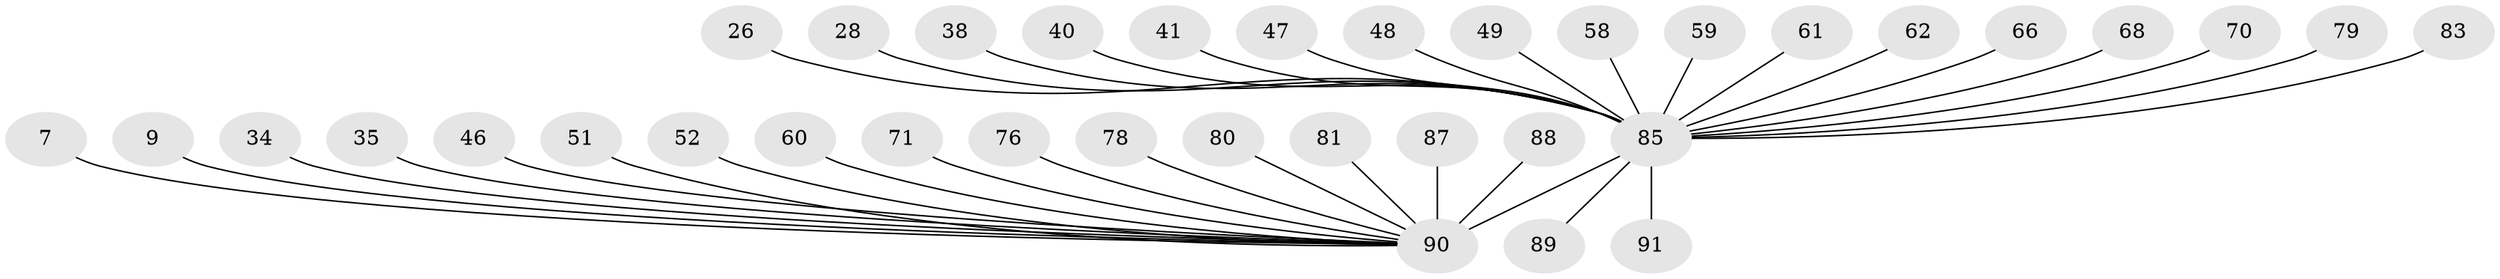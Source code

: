 // original degree distribution, {9: 0.02197802197802198, 27: 0.01098901098901099, 1: 0.5494505494505495, 2: 0.18681318681318682, 6: 0.03296703296703297, 5: 0.04395604395604396, 3: 0.08791208791208792, 4: 0.054945054945054944, 11: 0.01098901098901099}
// Generated by graph-tools (version 1.1) at 2025/50/03/04/25 21:50:14]
// undirected, 36 vertices, 35 edges
graph export_dot {
graph [start="1"]
  node [color=gray90,style=filled];
  7;
  9;
  26;
  28;
  34;
  35;
  38;
  40;
  41;
  46 [super="+39"];
  47;
  48;
  49;
  51;
  52;
  58;
  59;
  60;
  61;
  62 [super="+45"];
  66 [super="+44"];
  68;
  70;
  71;
  76;
  78;
  79 [super="+15+42+56+57"];
  80 [super="+8+27"];
  81 [super="+63"];
  83;
  85 [super="+74+64+4+2+3+14+20"];
  87 [super="+82"];
  88 [super="+84"];
  89;
  90 [super="+31+77+50+86"];
  91 [super="+69+75"];
  7 -- 90;
  9 -- 90;
  26 -- 85;
  28 -- 85;
  34 -- 90;
  35 -- 90;
  38 -- 85;
  40 -- 85;
  41 -- 85;
  46 -- 90;
  47 -- 85;
  48 -- 85;
  49 -- 85;
  51 -- 90;
  52 -- 90;
  58 -- 85;
  59 -- 85;
  60 -- 90;
  61 -- 85;
  62 -- 85;
  66 -- 85;
  68 -- 85;
  70 -- 85;
  71 -- 90;
  76 -- 90;
  78 -- 90;
  79 -- 85 [weight=2];
  80 -- 90 [weight=3];
  81 -- 90;
  83 -- 85;
  85 -- 91 [weight=3];
  85 -- 89;
  85 -- 90 [weight=15];
  87 -- 90;
  88 -- 90;
}
